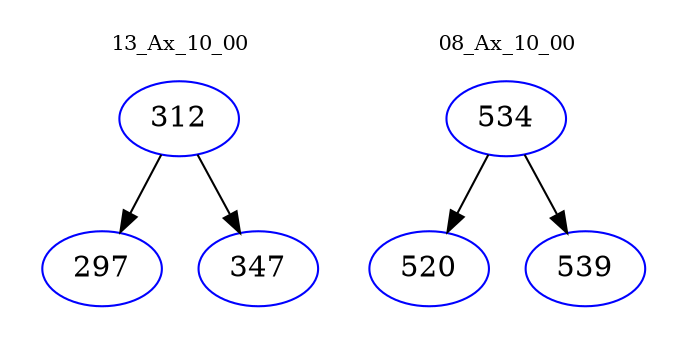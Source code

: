 digraph{
subgraph cluster_0 {
color = white
label = "13_Ax_10_00";
fontsize=10;
T0_312 [label="312", color="blue"]
T0_312 -> T0_297 [color="black"]
T0_297 [label="297", color="blue"]
T0_312 -> T0_347 [color="black"]
T0_347 [label="347", color="blue"]
}
subgraph cluster_1 {
color = white
label = "08_Ax_10_00";
fontsize=10;
T1_534 [label="534", color="blue"]
T1_534 -> T1_520 [color="black"]
T1_520 [label="520", color="blue"]
T1_534 -> T1_539 [color="black"]
T1_539 [label="539", color="blue"]
}
}
